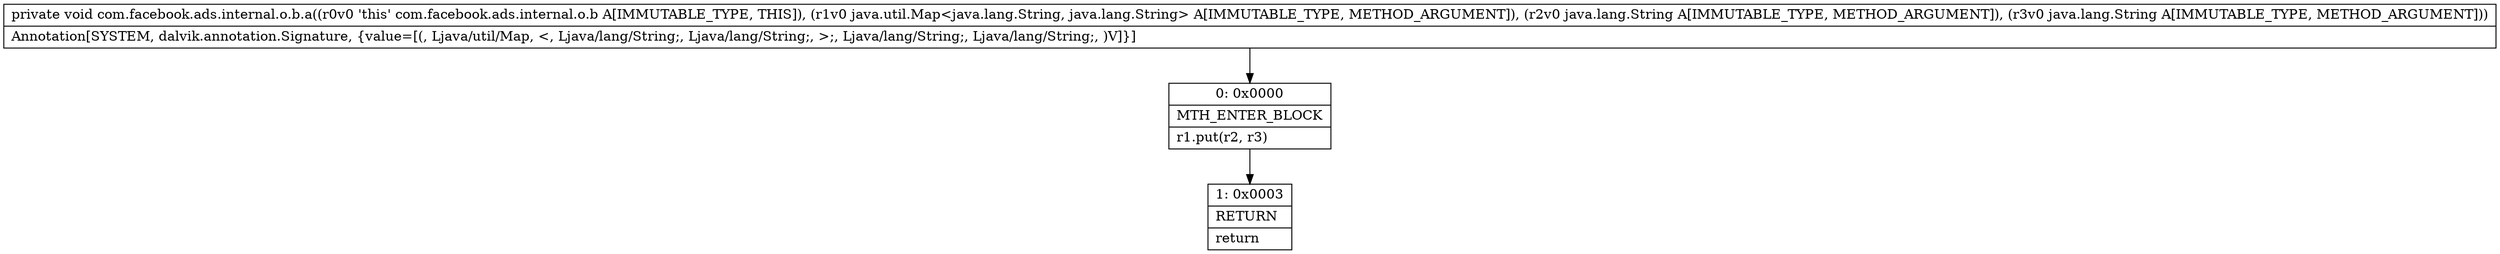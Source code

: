 digraph "CFG forcom.facebook.ads.internal.o.b.a(Ljava\/util\/Map;Ljava\/lang\/String;Ljava\/lang\/String;)V" {
Node_0 [shape=record,label="{0\:\ 0x0000|MTH_ENTER_BLOCK\l|r1.put(r2, r3)\l}"];
Node_1 [shape=record,label="{1\:\ 0x0003|RETURN\l|return\l}"];
MethodNode[shape=record,label="{private void com.facebook.ads.internal.o.b.a((r0v0 'this' com.facebook.ads.internal.o.b A[IMMUTABLE_TYPE, THIS]), (r1v0 java.util.Map\<java.lang.String, java.lang.String\> A[IMMUTABLE_TYPE, METHOD_ARGUMENT]), (r2v0 java.lang.String A[IMMUTABLE_TYPE, METHOD_ARGUMENT]), (r3v0 java.lang.String A[IMMUTABLE_TYPE, METHOD_ARGUMENT]))  | Annotation[SYSTEM, dalvik.annotation.Signature, \{value=[(, Ljava\/util\/Map, \<, Ljava\/lang\/String;, Ljava\/lang\/String;, \>;, Ljava\/lang\/String;, Ljava\/lang\/String;, )V]\}]\l}"];
MethodNode -> Node_0;
Node_0 -> Node_1;
}

